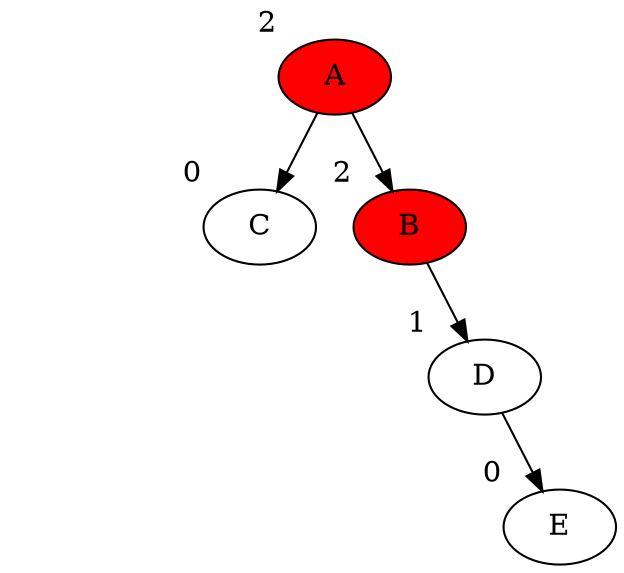 strict digraph {
    rank1 [style=invisible];
    rank2 [style=invisible];
    rank3 [style=invisible];
    rank4 [style=invisible];
    rank1 -> rank2 [color=white];

    A [style = filled, xlabel = "2", fillcolor = red];
    B [style = filled, xlabel = "2", fillcolor = red];
    C [xlabel = "0"];
    D [xlabel = "1"];
    E [xlabel = "0"];

    f [style=invis];
    g [style=invis];
    B -> f [style=invis];
    D -> g [style=invis];

    A -> B;
    A -> C;
    B -> D;
    D -> E;

    {
        rank = same;
        rank2 -> C -> B [style=invis];
    }

    {
        rank = same;
        rank3 -> f -> D [style=invis];
    }
    
    {
        rank = same;
        rank4 -> g -> E [style=invis];
    }

}
